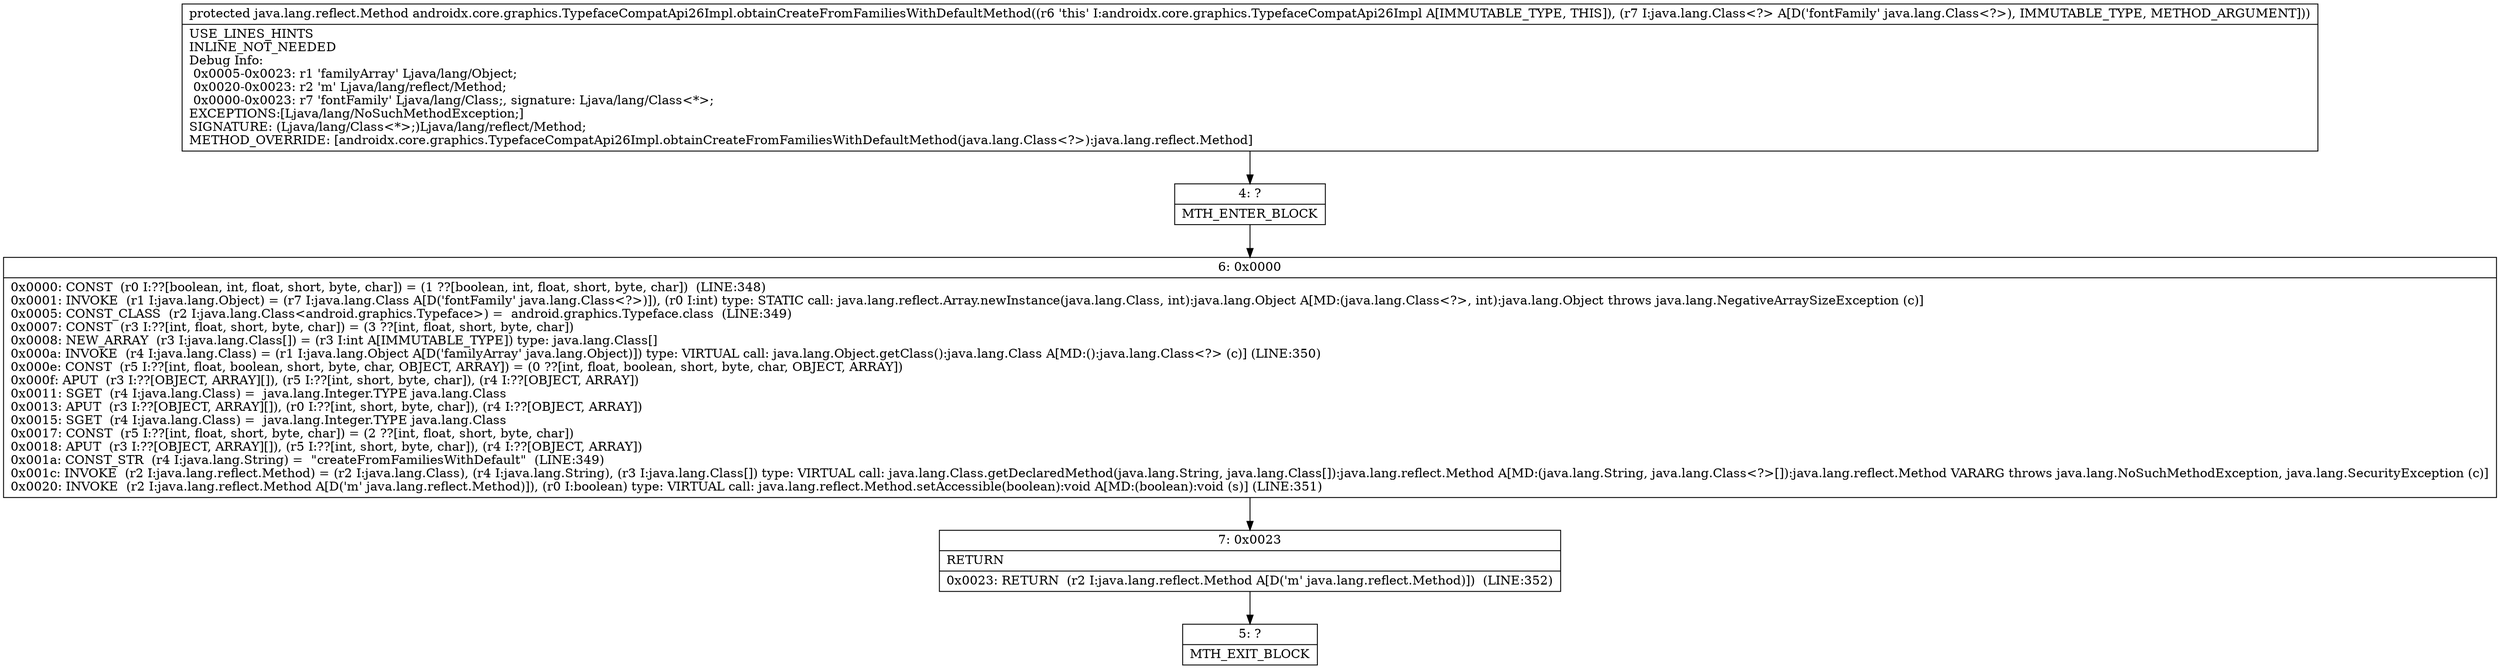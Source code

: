 digraph "CFG forandroidx.core.graphics.TypefaceCompatApi26Impl.obtainCreateFromFamiliesWithDefaultMethod(Ljava\/lang\/Class;)Ljava\/lang\/reflect\/Method;" {
Node_4 [shape=record,label="{4\:\ ?|MTH_ENTER_BLOCK\l}"];
Node_6 [shape=record,label="{6\:\ 0x0000|0x0000: CONST  (r0 I:??[boolean, int, float, short, byte, char]) = (1 ??[boolean, int, float, short, byte, char])  (LINE:348)\l0x0001: INVOKE  (r1 I:java.lang.Object) = (r7 I:java.lang.Class A[D('fontFamily' java.lang.Class\<?\>)]), (r0 I:int) type: STATIC call: java.lang.reflect.Array.newInstance(java.lang.Class, int):java.lang.Object A[MD:(java.lang.Class\<?\>, int):java.lang.Object throws java.lang.NegativeArraySizeException (c)]\l0x0005: CONST_CLASS  (r2 I:java.lang.Class\<android.graphics.Typeface\>) =  android.graphics.Typeface.class  (LINE:349)\l0x0007: CONST  (r3 I:??[int, float, short, byte, char]) = (3 ??[int, float, short, byte, char]) \l0x0008: NEW_ARRAY  (r3 I:java.lang.Class[]) = (r3 I:int A[IMMUTABLE_TYPE]) type: java.lang.Class[] \l0x000a: INVOKE  (r4 I:java.lang.Class) = (r1 I:java.lang.Object A[D('familyArray' java.lang.Object)]) type: VIRTUAL call: java.lang.Object.getClass():java.lang.Class A[MD:():java.lang.Class\<?\> (c)] (LINE:350)\l0x000e: CONST  (r5 I:??[int, float, boolean, short, byte, char, OBJECT, ARRAY]) = (0 ??[int, float, boolean, short, byte, char, OBJECT, ARRAY]) \l0x000f: APUT  (r3 I:??[OBJECT, ARRAY][]), (r5 I:??[int, short, byte, char]), (r4 I:??[OBJECT, ARRAY]) \l0x0011: SGET  (r4 I:java.lang.Class) =  java.lang.Integer.TYPE java.lang.Class \l0x0013: APUT  (r3 I:??[OBJECT, ARRAY][]), (r0 I:??[int, short, byte, char]), (r4 I:??[OBJECT, ARRAY]) \l0x0015: SGET  (r4 I:java.lang.Class) =  java.lang.Integer.TYPE java.lang.Class \l0x0017: CONST  (r5 I:??[int, float, short, byte, char]) = (2 ??[int, float, short, byte, char]) \l0x0018: APUT  (r3 I:??[OBJECT, ARRAY][]), (r5 I:??[int, short, byte, char]), (r4 I:??[OBJECT, ARRAY]) \l0x001a: CONST_STR  (r4 I:java.lang.String) =  \"createFromFamiliesWithDefault\"  (LINE:349)\l0x001c: INVOKE  (r2 I:java.lang.reflect.Method) = (r2 I:java.lang.Class), (r4 I:java.lang.String), (r3 I:java.lang.Class[]) type: VIRTUAL call: java.lang.Class.getDeclaredMethod(java.lang.String, java.lang.Class[]):java.lang.reflect.Method A[MD:(java.lang.String, java.lang.Class\<?\>[]):java.lang.reflect.Method VARARG throws java.lang.NoSuchMethodException, java.lang.SecurityException (c)]\l0x0020: INVOKE  (r2 I:java.lang.reflect.Method A[D('m' java.lang.reflect.Method)]), (r0 I:boolean) type: VIRTUAL call: java.lang.reflect.Method.setAccessible(boolean):void A[MD:(boolean):void (s)] (LINE:351)\l}"];
Node_7 [shape=record,label="{7\:\ 0x0023|RETURN\l|0x0023: RETURN  (r2 I:java.lang.reflect.Method A[D('m' java.lang.reflect.Method)])  (LINE:352)\l}"];
Node_5 [shape=record,label="{5\:\ ?|MTH_EXIT_BLOCK\l}"];
MethodNode[shape=record,label="{protected java.lang.reflect.Method androidx.core.graphics.TypefaceCompatApi26Impl.obtainCreateFromFamiliesWithDefaultMethod((r6 'this' I:androidx.core.graphics.TypefaceCompatApi26Impl A[IMMUTABLE_TYPE, THIS]), (r7 I:java.lang.Class\<?\> A[D('fontFamily' java.lang.Class\<?\>), IMMUTABLE_TYPE, METHOD_ARGUMENT]))  | USE_LINES_HINTS\lINLINE_NOT_NEEDED\lDebug Info:\l  0x0005\-0x0023: r1 'familyArray' Ljava\/lang\/Object;\l  0x0020\-0x0023: r2 'm' Ljava\/lang\/reflect\/Method;\l  0x0000\-0x0023: r7 'fontFamily' Ljava\/lang\/Class;, signature: Ljava\/lang\/Class\<*\>;\lEXCEPTIONS:[Ljava\/lang\/NoSuchMethodException;]\lSIGNATURE: (Ljava\/lang\/Class\<*\>;)Ljava\/lang\/reflect\/Method;\lMETHOD_OVERRIDE: [androidx.core.graphics.TypefaceCompatApi26Impl.obtainCreateFromFamiliesWithDefaultMethod(java.lang.Class\<?\>):java.lang.reflect.Method]\l}"];
MethodNode -> Node_4;Node_4 -> Node_6;
Node_6 -> Node_7;
Node_7 -> Node_5;
}

